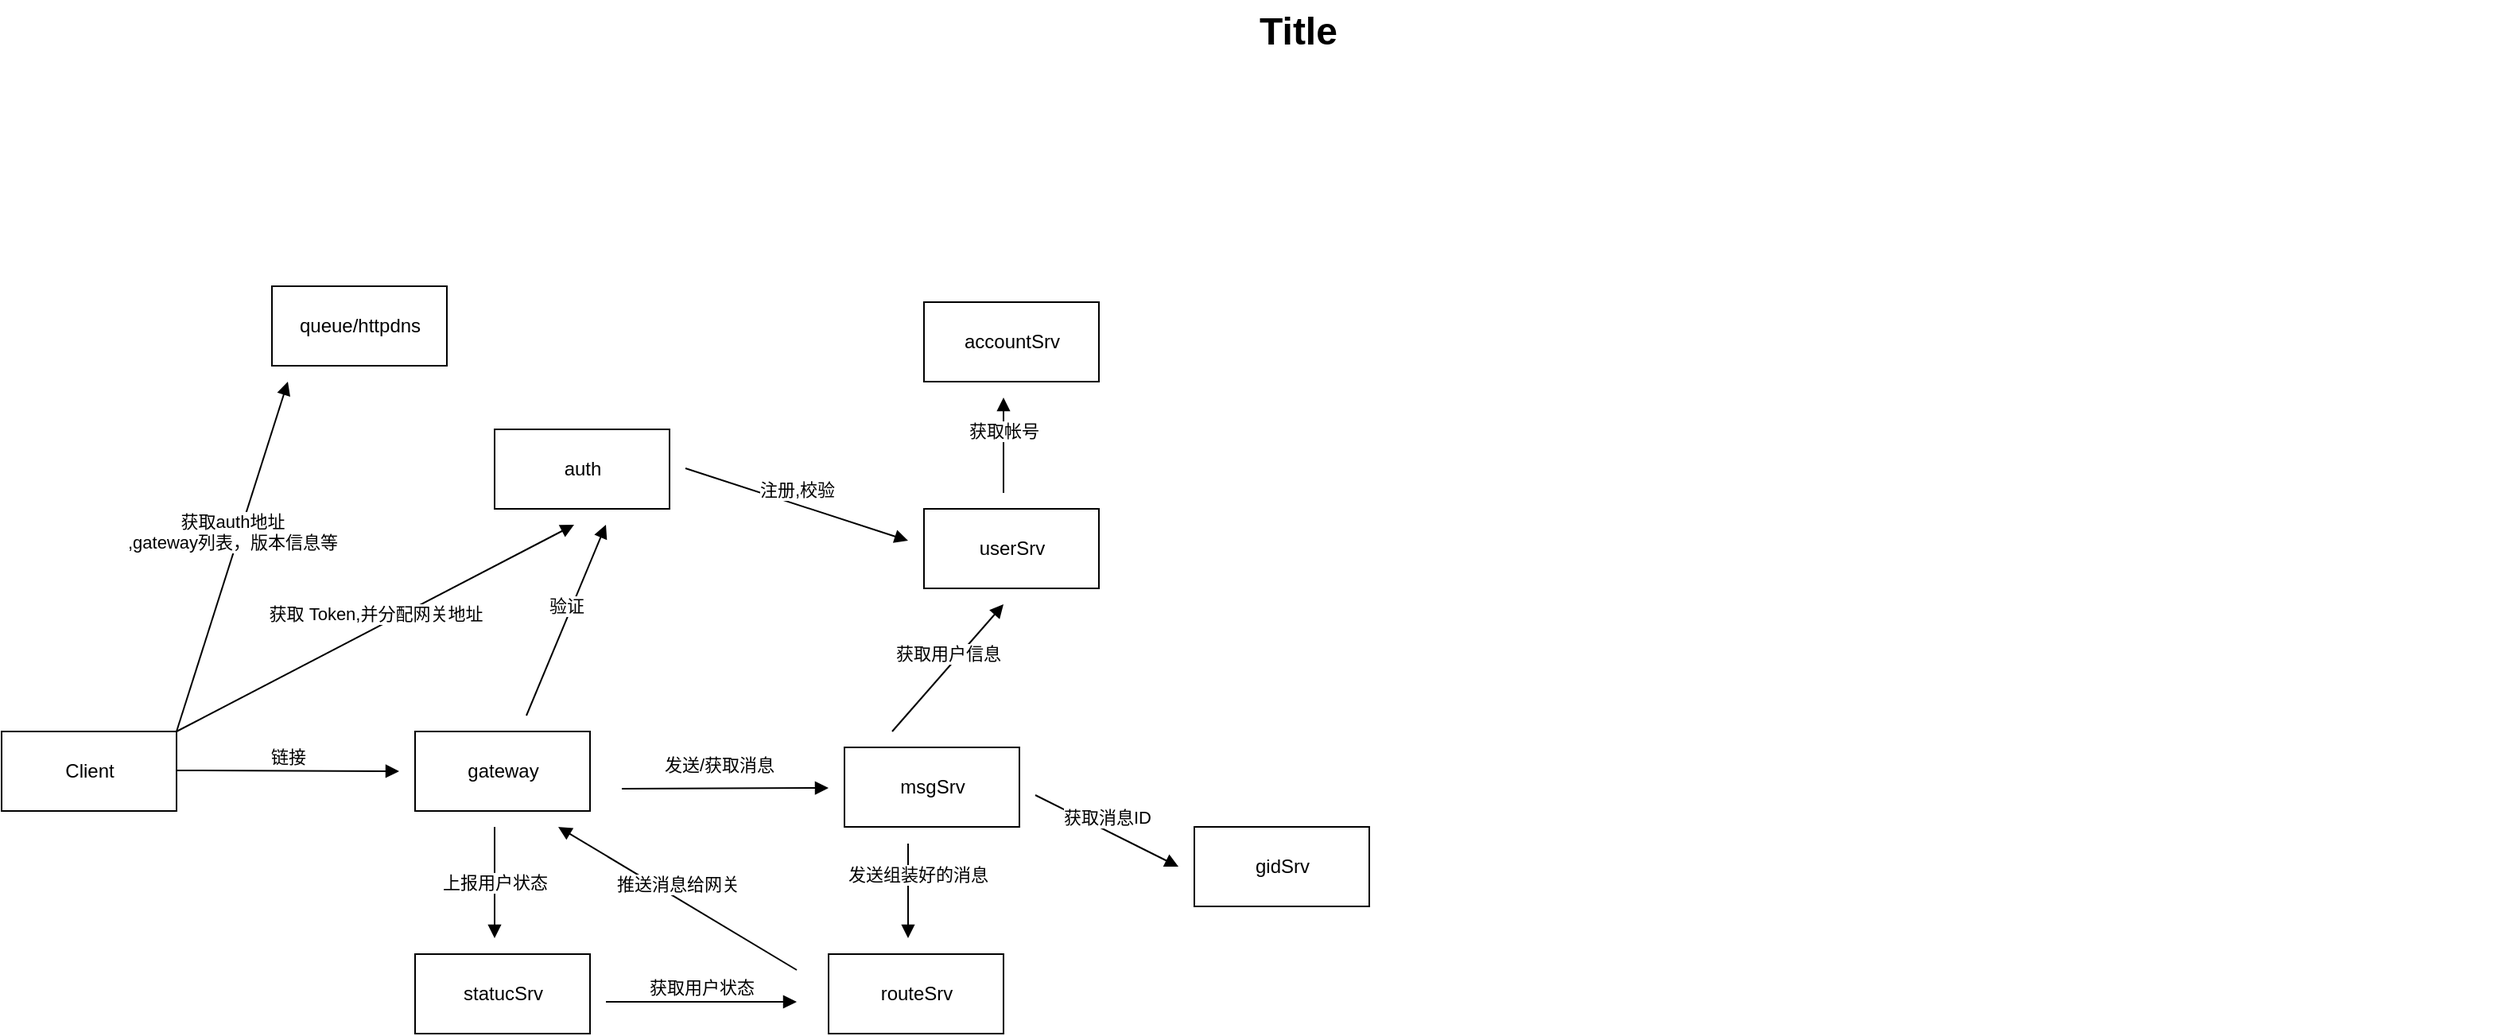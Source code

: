 <mxfile version="14.1.9" type="github">
  <diagram name="Page-1" id="929967ad-93f9-6ef4-fab6-5d389245f69c">
    <mxGraphModel dx="1422" dy="801" grid="1" gridSize="10" guides="1" tooltips="1" connect="1" arrows="1" fold="1" page="1" pageScale="1.5" pageWidth="1169" pageHeight="826" background="none" math="0" shadow="0">
      <root>
        <mxCell id="0" style=";html=1;" />
        <mxCell id="1" style=";html=1;" parent="0" />
        <mxCell id="1672d66443f91eb5-23" value="Title" style="text;strokeColor=none;fillColor=none;html=1;fontSize=24;fontStyle=1;verticalAlign=middle;align=center;" parent="1" vertex="1">
          <mxGeometry x="120" y="40" width="1510" height="40" as="geometry" />
        </mxCell>
        <mxCell id="0LhElkvIsWKuEvxpdALa-1" value="Client" style="html=1;" vertex="1" parent="1">
          <mxGeometry x="60" y="500" width="110" height="50" as="geometry" />
        </mxCell>
        <mxCell id="0LhElkvIsWKuEvxpdALa-2" value="queue/httpdns" style="html=1;" vertex="1" parent="1">
          <mxGeometry x="230" y="220" width="110" height="50" as="geometry" />
        </mxCell>
        <mxCell id="0LhElkvIsWKuEvxpdALa-4" value="auth" style="html=1;" vertex="1" parent="1">
          <mxGeometry x="370" y="310" width="110" height="50" as="geometry" />
        </mxCell>
        <mxCell id="0LhElkvIsWKuEvxpdALa-5" value="gateway" style="html=1;" vertex="1" parent="1">
          <mxGeometry x="320" y="500" width="110" height="50" as="geometry" />
        </mxCell>
        <mxCell id="0LhElkvIsWKuEvxpdALa-6" value="获取 Token,并分配网关地址" style="html=1;verticalAlign=bottom;endArrow=block;" edge="1" parent="1">
          <mxGeometry width="80" relative="1" as="geometry">
            <mxPoint x="170" y="500" as="sourcePoint" />
            <mxPoint x="420" y="370" as="targetPoint" />
          </mxGeometry>
        </mxCell>
        <mxCell id="0LhElkvIsWKuEvxpdALa-7" value="获取auth地址&lt;br&gt;,gateway列表，版本信息等" style="html=1;verticalAlign=bottom;endArrow=block;exitX=1;exitY=0;exitDx=0;exitDy=0;" edge="1" parent="1" source="0LhElkvIsWKuEvxpdALa-1">
          <mxGeometry width="80" relative="1" as="geometry">
            <mxPoint x="180" y="490" as="sourcePoint" />
            <mxPoint x="240" y="280" as="targetPoint" />
          </mxGeometry>
        </mxCell>
        <mxCell id="0LhElkvIsWKuEvxpdALa-8" value="链接" style="html=1;verticalAlign=bottom;endArrow=block;" edge="1" parent="1">
          <mxGeometry width="80" relative="1" as="geometry">
            <mxPoint x="170" y="524.5" as="sourcePoint" />
            <mxPoint x="310" y="525" as="targetPoint" />
          </mxGeometry>
        </mxCell>
        <mxCell id="0LhElkvIsWKuEvxpdALa-10" value="userSrv" style="html=1;" vertex="1" parent="1">
          <mxGeometry x="640" y="360" width="110" height="50" as="geometry" />
        </mxCell>
        <mxCell id="0LhElkvIsWKuEvxpdALa-11" value="验证" style="html=1;verticalAlign=bottom;endArrow=block;" edge="1" parent="1">
          <mxGeometry width="80" relative="1" as="geometry">
            <mxPoint x="390" y="490" as="sourcePoint" />
            <mxPoint x="440" y="370" as="targetPoint" />
          </mxGeometry>
        </mxCell>
        <mxCell id="0LhElkvIsWKuEvxpdALa-12" value="注册,校验" style="html=1;verticalAlign=bottom;endArrow=block;" edge="1" parent="1">
          <mxGeometry width="80" relative="1" as="geometry">
            <mxPoint x="490" y="334.5" as="sourcePoint" />
            <mxPoint x="630" y="380" as="targetPoint" />
          </mxGeometry>
        </mxCell>
        <mxCell id="0LhElkvIsWKuEvxpdALa-13" value="accountSrv" style="html=1;" vertex="1" parent="1">
          <mxGeometry x="640" y="230" width="110" height="50" as="geometry" />
        </mxCell>
        <mxCell id="0LhElkvIsWKuEvxpdALa-14" value="获取帐号" style="html=1;verticalAlign=bottom;endArrow=block;" edge="1" parent="1">
          <mxGeometry width="80" relative="1" as="geometry">
            <mxPoint x="690" y="350" as="sourcePoint" />
            <mxPoint x="690" y="290" as="targetPoint" />
          </mxGeometry>
        </mxCell>
        <mxCell id="0LhElkvIsWKuEvxpdALa-15" value="msgSrv" style="html=1;" vertex="1" parent="1">
          <mxGeometry x="590" y="510" width="110" height="50" as="geometry" />
        </mxCell>
        <mxCell id="0LhElkvIsWKuEvxpdALa-16" value="发送/获取消息" style="html=1;verticalAlign=bottom;endArrow=block;" edge="1" parent="1">
          <mxGeometry x="-0.051" y="6" width="80" relative="1" as="geometry">
            <mxPoint x="450" y="536" as="sourcePoint" />
            <mxPoint x="580" y="535.5" as="targetPoint" />
            <mxPoint as="offset" />
          </mxGeometry>
        </mxCell>
        <mxCell id="0LhElkvIsWKuEvxpdALa-17" value="gidSrv" style="html=1;" vertex="1" parent="1">
          <mxGeometry x="810" y="560" width="110" height="50" as="geometry" />
        </mxCell>
        <mxCell id="0LhElkvIsWKuEvxpdALa-18" value="获取消息ID" style="html=1;verticalAlign=bottom;endArrow=block;" edge="1" parent="1">
          <mxGeometry width="80" relative="1" as="geometry">
            <mxPoint x="710" y="540" as="sourcePoint" />
            <mxPoint x="800" y="585" as="targetPoint" />
          </mxGeometry>
        </mxCell>
        <mxCell id="0LhElkvIsWKuEvxpdALa-19" value="获取用户信息" style="html=1;verticalAlign=bottom;endArrow=block;" edge="1" parent="1">
          <mxGeometry width="80" relative="1" as="geometry">
            <mxPoint x="620" y="500" as="sourcePoint" />
            <mxPoint x="690" y="420" as="targetPoint" />
          </mxGeometry>
        </mxCell>
        <mxCell id="0LhElkvIsWKuEvxpdALa-20" value="statucSrv" style="html=1;" vertex="1" parent="1">
          <mxGeometry x="320" y="640" width="110" height="50" as="geometry" />
        </mxCell>
        <mxCell id="0LhElkvIsWKuEvxpdALa-21" value="上报用户状态" style="html=1;verticalAlign=bottom;endArrow=block;" edge="1" parent="1">
          <mxGeometry x="0.25" width="80" relative="1" as="geometry">
            <mxPoint x="370" y="560" as="sourcePoint" />
            <mxPoint x="370" y="630" as="targetPoint" />
            <mxPoint as="offset" />
          </mxGeometry>
        </mxCell>
        <mxCell id="0LhElkvIsWKuEvxpdALa-23" value="routeSrv" style="html=1;" vertex="1" parent="1">
          <mxGeometry x="580" y="640" width="110" height="50" as="geometry" />
        </mxCell>
        <mxCell id="0LhElkvIsWKuEvxpdALa-24" value="发送组装好的消息" style="html=1;verticalAlign=bottom;endArrow=block;" edge="1" parent="1">
          <mxGeometry x="-0.051" y="6" width="80" relative="1" as="geometry">
            <mxPoint x="630" y="570.5" as="sourcePoint" />
            <mxPoint x="630" y="630" as="targetPoint" />
            <mxPoint as="offset" />
          </mxGeometry>
        </mxCell>
        <mxCell id="0LhElkvIsWKuEvxpdALa-25" value="获取用户状态" style="html=1;verticalAlign=bottom;endArrow=block;" edge="1" parent="1">
          <mxGeometry width="80" relative="1" as="geometry">
            <mxPoint x="440" y="670" as="sourcePoint" />
            <mxPoint x="560" y="670" as="targetPoint" />
          </mxGeometry>
        </mxCell>
        <mxCell id="0LhElkvIsWKuEvxpdALa-26" value="推送消息给网关" style="html=1;verticalAlign=bottom;endArrow=block;" edge="1" parent="1">
          <mxGeometry width="80" relative="1" as="geometry">
            <mxPoint x="560" y="650" as="sourcePoint" />
            <mxPoint x="410" y="560" as="targetPoint" />
          </mxGeometry>
        </mxCell>
      </root>
    </mxGraphModel>
  </diagram>
</mxfile>
